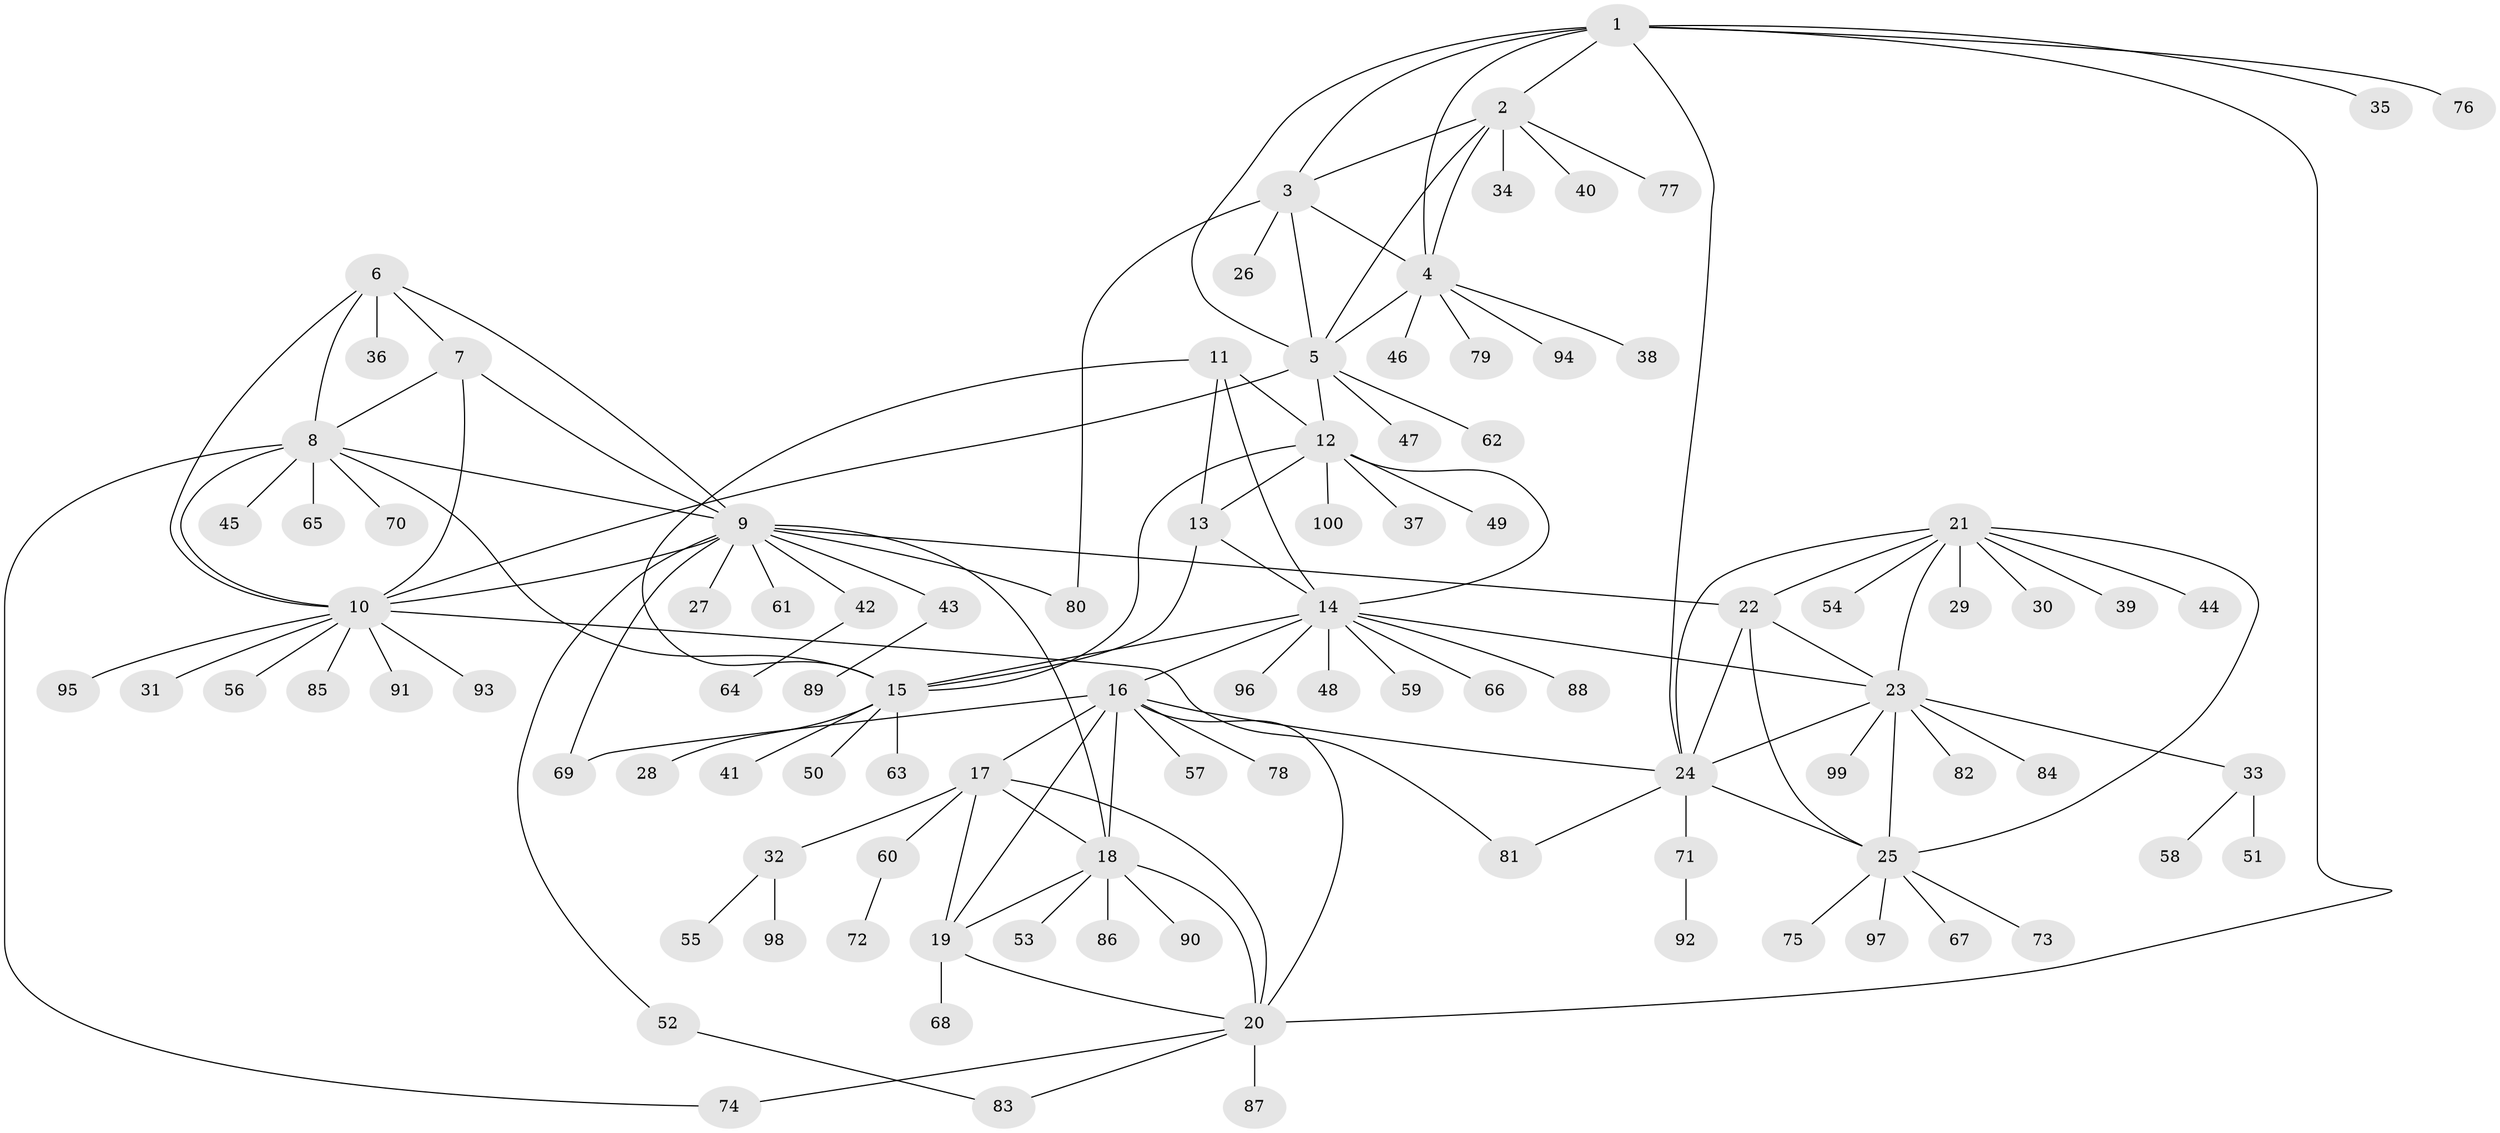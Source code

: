 // Generated by graph-tools (version 1.1) at 2025/16/03/09/25 04:16:03]
// undirected, 100 vertices, 140 edges
graph export_dot {
graph [start="1"]
  node [color=gray90,style=filled];
  1;
  2;
  3;
  4;
  5;
  6;
  7;
  8;
  9;
  10;
  11;
  12;
  13;
  14;
  15;
  16;
  17;
  18;
  19;
  20;
  21;
  22;
  23;
  24;
  25;
  26;
  27;
  28;
  29;
  30;
  31;
  32;
  33;
  34;
  35;
  36;
  37;
  38;
  39;
  40;
  41;
  42;
  43;
  44;
  45;
  46;
  47;
  48;
  49;
  50;
  51;
  52;
  53;
  54;
  55;
  56;
  57;
  58;
  59;
  60;
  61;
  62;
  63;
  64;
  65;
  66;
  67;
  68;
  69;
  70;
  71;
  72;
  73;
  74;
  75;
  76;
  77;
  78;
  79;
  80;
  81;
  82;
  83;
  84;
  85;
  86;
  87;
  88;
  89;
  90;
  91;
  92;
  93;
  94;
  95;
  96;
  97;
  98;
  99;
  100;
  1 -- 2;
  1 -- 3;
  1 -- 4;
  1 -- 5;
  1 -- 20;
  1 -- 24;
  1 -- 35;
  1 -- 76;
  2 -- 3;
  2 -- 4;
  2 -- 5;
  2 -- 34;
  2 -- 40;
  2 -- 77;
  3 -- 4;
  3 -- 5;
  3 -- 26;
  3 -- 80;
  4 -- 5;
  4 -- 38;
  4 -- 46;
  4 -- 79;
  4 -- 94;
  5 -- 10;
  5 -- 12;
  5 -- 47;
  5 -- 62;
  6 -- 7;
  6 -- 8;
  6 -- 9;
  6 -- 10;
  6 -- 36;
  7 -- 8;
  7 -- 9;
  7 -- 10;
  8 -- 9;
  8 -- 10;
  8 -- 15;
  8 -- 45;
  8 -- 65;
  8 -- 70;
  8 -- 74;
  9 -- 10;
  9 -- 18;
  9 -- 22;
  9 -- 27;
  9 -- 42;
  9 -- 43;
  9 -- 52;
  9 -- 61;
  9 -- 69;
  9 -- 80;
  10 -- 31;
  10 -- 56;
  10 -- 81;
  10 -- 85;
  10 -- 91;
  10 -- 93;
  10 -- 95;
  11 -- 12;
  11 -- 13;
  11 -- 14;
  11 -- 15;
  12 -- 13;
  12 -- 14;
  12 -- 15;
  12 -- 37;
  12 -- 49;
  12 -- 100;
  13 -- 14;
  13 -- 15;
  14 -- 15;
  14 -- 16;
  14 -- 23;
  14 -- 48;
  14 -- 59;
  14 -- 66;
  14 -- 88;
  14 -- 96;
  15 -- 28;
  15 -- 41;
  15 -- 50;
  15 -- 63;
  16 -- 17;
  16 -- 18;
  16 -- 19;
  16 -- 20;
  16 -- 24;
  16 -- 57;
  16 -- 69;
  16 -- 78;
  17 -- 18;
  17 -- 19;
  17 -- 20;
  17 -- 32;
  17 -- 60;
  18 -- 19;
  18 -- 20;
  18 -- 53;
  18 -- 86;
  18 -- 90;
  19 -- 20;
  19 -- 68;
  20 -- 74;
  20 -- 83;
  20 -- 87;
  21 -- 22;
  21 -- 23;
  21 -- 24;
  21 -- 25;
  21 -- 29;
  21 -- 30;
  21 -- 39;
  21 -- 44;
  21 -- 54;
  22 -- 23;
  22 -- 24;
  22 -- 25;
  23 -- 24;
  23 -- 25;
  23 -- 33;
  23 -- 82;
  23 -- 84;
  23 -- 99;
  24 -- 25;
  24 -- 71;
  24 -- 81;
  25 -- 67;
  25 -- 73;
  25 -- 75;
  25 -- 97;
  32 -- 55;
  32 -- 98;
  33 -- 51;
  33 -- 58;
  42 -- 64;
  43 -- 89;
  52 -- 83;
  60 -- 72;
  71 -- 92;
}
